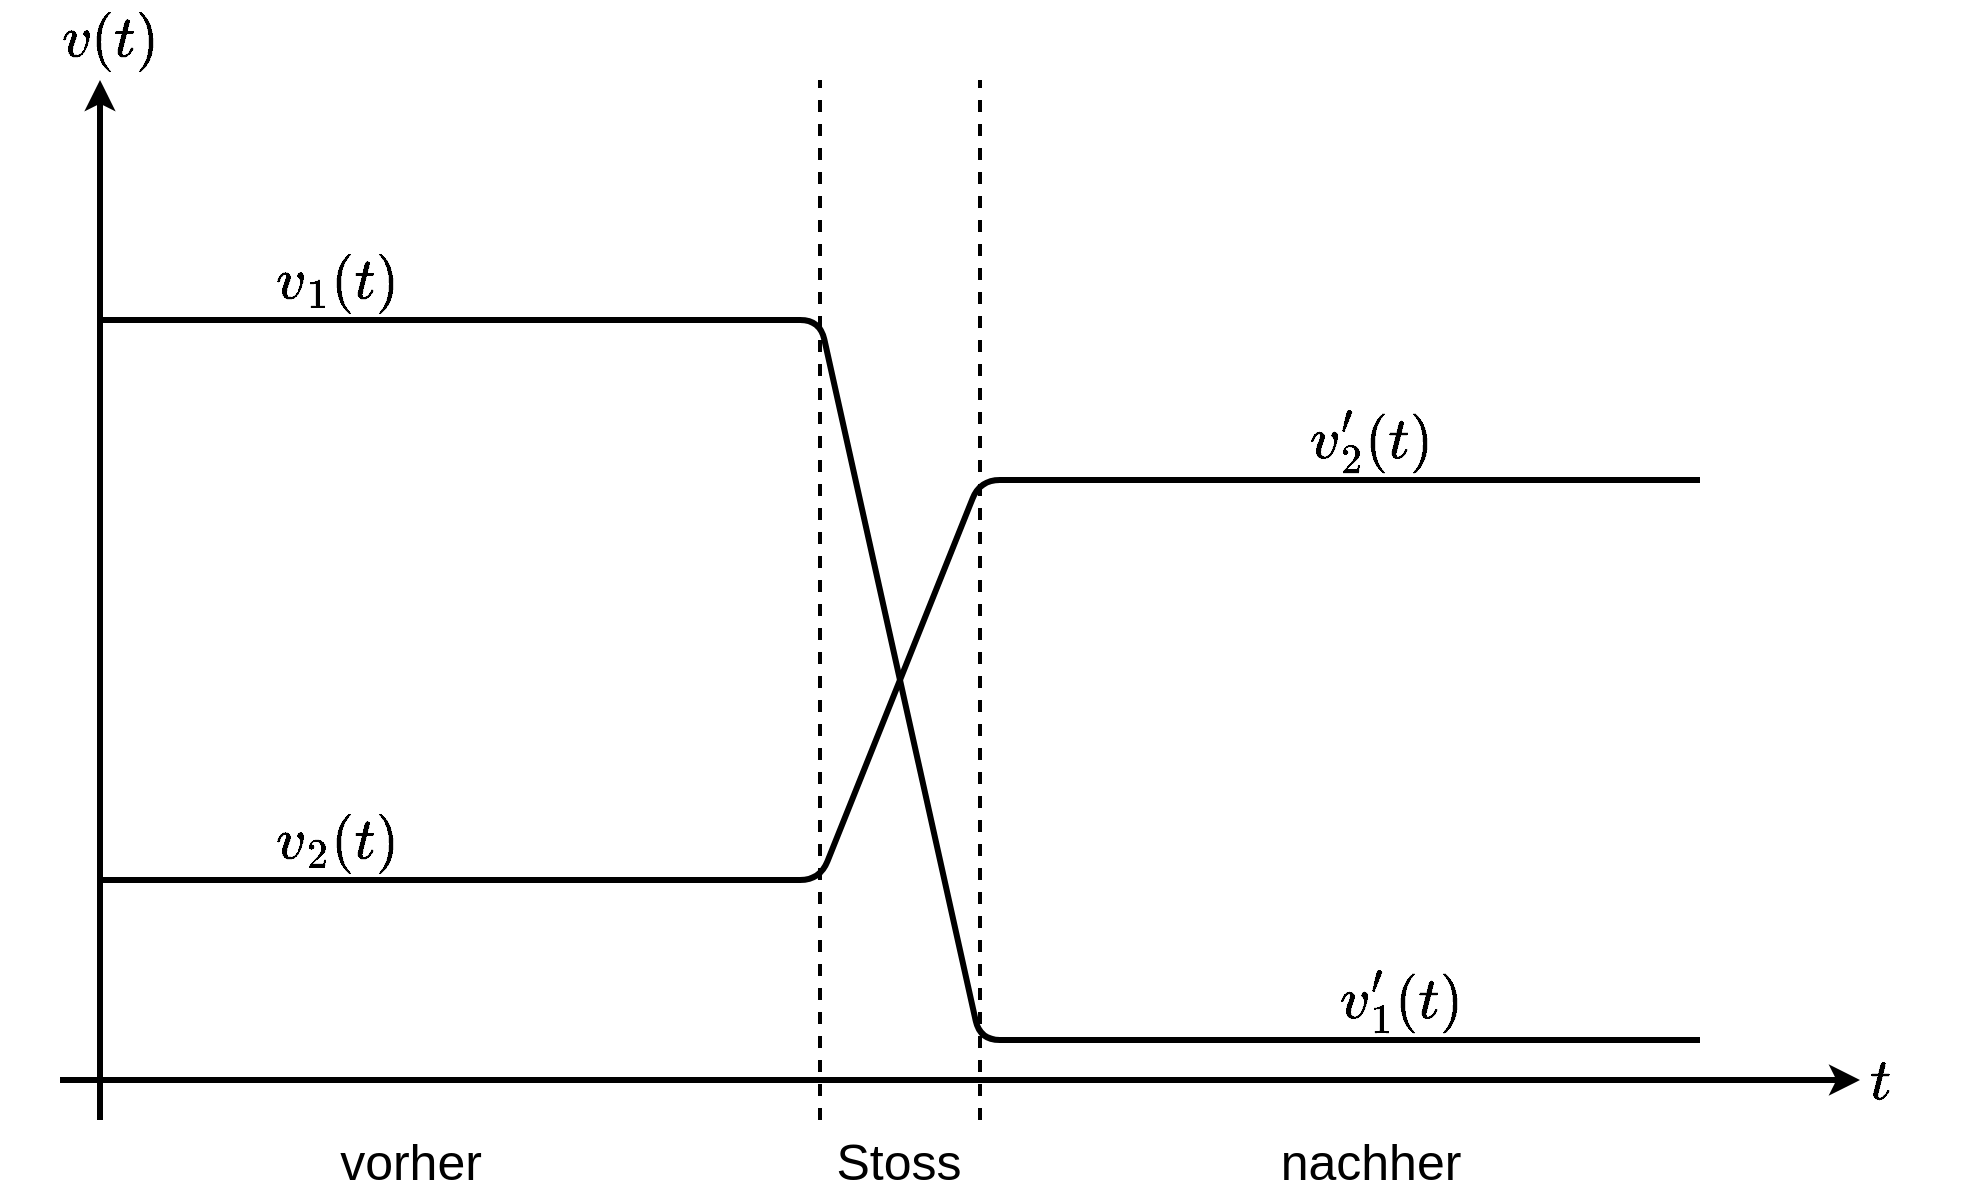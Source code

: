 <mxfile version="17.2.4" type="device"><diagram id="i22OTNm6mUfdepe_UfCN" name="Seite-1"><mxGraphModel dx="1018" dy="1850" grid="1" gridSize="10" guides="1" tooltips="1" connect="1" arrows="1" fold="1" page="1" pageScale="1" pageWidth="827" pageHeight="1169" math="1" shadow="0"><root><mxCell id="0"/><mxCell id="1" parent="0"/><mxCell id="2Dz42ti_agVCQaG1Jzhs-1" value="" style="endArrow=classic;html=1;rounded=0;strokeWidth=3;" edge="1" parent="1"><mxGeometry width="50" height="50" relative="1" as="geometry"><mxPoint x="80" y="520" as="sourcePoint"/><mxPoint x="80" as="targetPoint"/></mxGeometry></mxCell><mxCell id="2Dz42ti_agVCQaG1Jzhs-2" value="$$v(t)$$" style="text;html=1;resizable=0;autosize=1;align=center;verticalAlign=middle;points=[];fillColor=none;strokeColor=none;rounded=0;fontSize=25;" vertex="1" parent="1"><mxGeometry x="30" y="-40" width="110" height="40" as="geometry"/></mxCell><mxCell id="2Dz42ti_agVCQaG1Jzhs-3" value="" style="endArrow=none;dashed=1;html=1;strokeWidth=2;rounded=0;fontSize=25;" edge="1" parent="1"><mxGeometry width="50" height="50" relative="1" as="geometry"><mxPoint x="440" y="520" as="sourcePoint"/><mxPoint x="440" as="targetPoint"/></mxGeometry></mxCell><mxCell id="2Dz42ti_agVCQaG1Jzhs-4" value="" style="endArrow=none;dashed=1;html=1;strokeWidth=2;rounded=0;fontSize=25;" edge="1" parent="1"><mxGeometry width="50" height="50" relative="1" as="geometry"><mxPoint x="520" y="520" as="sourcePoint"/><mxPoint x="520" as="targetPoint"/></mxGeometry></mxCell><mxCell id="2Dz42ti_agVCQaG1Jzhs-5" value="" style="endArrow=none;html=1;rounded=1;fontSize=25;strokeWidth=3;" edge="1" parent="1"><mxGeometry width="50" height="50" relative="1" as="geometry"><mxPoint x="80" y="120" as="sourcePoint"/><mxPoint x="880" y="480" as="targetPoint"/><Array as="points"><mxPoint x="440" y="120"/><mxPoint x="520" y="480"/></Array></mxGeometry></mxCell><mxCell id="2Dz42ti_agVCQaG1Jzhs-6" value="" style="endArrow=none;html=1;rounded=1;fontSize=25;strokeWidth=3;" edge="1" parent="1"><mxGeometry width="50" height="50" relative="1" as="geometry"><mxPoint x="80" y="400" as="sourcePoint"/><mxPoint x="880" y="200" as="targetPoint"/><Array as="points"><mxPoint x="440" y="400"/><mxPoint x="520" y="200"/></Array></mxGeometry></mxCell><mxCell id="2Dz42ti_agVCQaG1Jzhs-7" value="vorher" style="text;html=1;resizable=0;autosize=1;align=center;verticalAlign=middle;points=[];fillColor=none;strokeColor=none;rounded=0;fontSize=25;" vertex="1" parent="1"><mxGeometry x="190" y="520" width="90" height="40" as="geometry"/></mxCell><mxCell id="2Dz42ti_agVCQaG1Jzhs-8" value="nachher" style="text;html=1;resizable=0;autosize=1;align=center;verticalAlign=middle;points=[];fillColor=none;strokeColor=none;rounded=0;fontSize=25;" vertex="1" parent="1"><mxGeometry x="660" y="520" width="110" height="40" as="geometry"/></mxCell><mxCell id="2Dz42ti_agVCQaG1Jzhs-9" value="Stoss" style="text;html=1;resizable=0;autosize=1;align=center;verticalAlign=middle;points=[];fillColor=none;strokeColor=none;rounded=0;fontSize=25;" vertex="1" parent="1"><mxGeometry x="439" y="520" width="80" height="40" as="geometry"/></mxCell><mxCell id="2Dz42ti_agVCQaG1Jzhs-10" value="$$v_1(t)$$" style="text;html=1;resizable=0;autosize=1;align=center;verticalAlign=middle;points=[];fillColor=none;strokeColor=none;rounded=0;fontSize=25;" vertex="1" parent="1"><mxGeometry x="128" y="81" width="140" height="40" as="geometry"/></mxCell><mxCell id="2Dz42ti_agVCQaG1Jzhs-11" value="$$v_1^\prime(t)$$" style="text;html=1;resizable=0;autosize=1;align=center;verticalAlign=middle;points=[];fillColor=none;strokeColor=none;rounded=0;fontSize=25;" vertex="1" parent="1"><mxGeometry x="620" y="440" width="220" height="40" as="geometry"/></mxCell><mxCell id="2Dz42ti_agVCQaG1Jzhs-12" value="$$v_2^\prime(t)$$" style="text;html=1;resizable=0;autosize=1;align=center;verticalAlign=middle;points=[];fillColor=none;strokeColor=none;rounded=0;fontSize=25;" vertex="1" parent="1"><mxGeometry x="605" y="160" width="220" height="40" as="geometry"/></mxCell><mxCell id="2Dz42ti_agVCQaG1Jzhs-13" value="$$v_2(t)$$" style="text;html=1;resizable=0;autosize=1;align=center;verticalAlign=middle;points=[];fillColor=none;strokeColor=none;rounded=0;fontSize=25;" vertex="1" parent="1"><mxGeometry x="128" y="361" width="140" height="40" as="geometry"/></mxCell><mxCell id="2Dz42ti_agVCQaG1Jzhs-14" value="" style="endArrow=classic;html=1;rounded=1;fontSize=25;strokeWidth=3;" edge="1" parent="1"><mxGeometry width="50" height="50" relative="1" as="geometry"><mxPoint x="60" y="500" as="sourcePoint"/><mxPoint x="960" y="500" as="targetPoint"/></mxGeometry></mxCell><mxCell id="2Dz42ti_agVCQaG1Jzhs-15" value="$$t$$" style="text;html=1;resizable=0;autosize=1;align=center;verticalAlign=middle;points=[];fillColor=none;strokeColor=none;rounded=0;fontSize=25;" vertex="1" parent="1"><mxGeometry x="930" y="480" width="80" height="40" as="geometry"/></mxCell></root></mxGraphModel></diagram></mxfile>